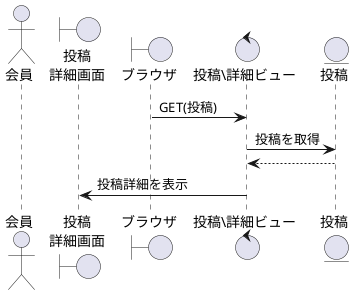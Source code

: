@startuml KR
 
actor "会員" as user
boundary "投稿\n詳細画面" as PostDetails
boundary "ブラウザ" as brz
control "投稿\詳細ビュー" as PostDetailv
entity "投稿" as Post
 
brz -> PostDetailv: GET(投稿)
PostDetailv -> Post: 投稿を取得
PostDetailv <-- Post:
PostDetails <- PostDetailv:投稿詳細を表示
 
@enduml